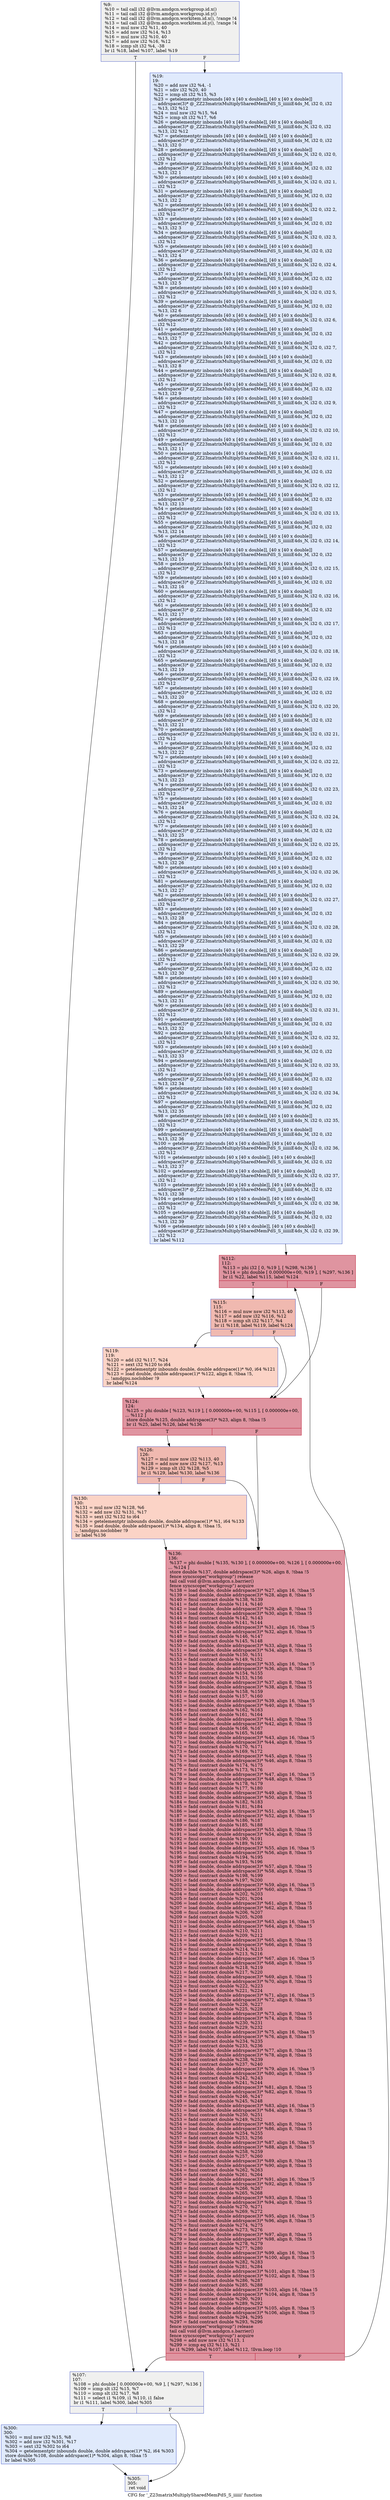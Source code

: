 digraph "CFG for '_Z23matrixMultiplySharedMemPdS_S_iiiiii' function" {
	label="CFG for '_Z23matrixMultiplySharedMemPdS_S_iiiiii' function";

	Node0x4e91a40 [shape=record,color="#3d50c3ff", style=filled, fillcolor="#dedcdb70",label="{%9:\l  %10 = tail call i32 @llvm.amdgcn.workgroup.id.x()\l  %11 = tail call i32 @llvm.amdgcn.workgroup.id.y()\l  %12 = tail call i32 @llvm.amdgcn.workitem.id.x(), !range !4\l  %13 = tail call i32 @llvm.amdgcn.workitem.id.y(), !range !4\l  %14 = mul nsw i32 %11, 40\l  %15 = add nsw i32 %14, %13\l  %16 = mul nsw i32 %10, 40\l  %17 = add nsw i32 %16, %12\l  %18 = icmp slt i32 %4, -38\l  br i1 %18, label %107, label %19\l|{<s0>T|<s1>F}}"];
	Node0x4e91a40:s0 -> Node0x4e94460;
	Node0x4e91a40:s1 -> Node0x4e944f0;
	Node0x4e944f0 [shape=record,color="#3d50c3ff", style=filled, fillcolor="#b9d0f970",label="{%19:\l19:                                               \l  %20 = add nsw i32 %4, -1\l  %21 = sdiv i32 %20, 40\l  %22 = icmp slt i32 %15, %3\l  %23 = getelementptr inbounds [40 x [40 x double]], [40 x [40 x double]]\l... addrspace(3)* @_ZZ23matrixMultiplySharedMemPdS_S_iiiiiiE4ds_M, i32 0, i32\l... %13, i32 %12\l  %24 = mul nsw i32 %15, %4\l  %25 = icmp slt i32 %17, %6\l  %26 = getelementptr inbounds [40 x [40 x double]], [40 x [40 x double]]\l... addrspace(3)* @_ZZ23matrixMultiplySharedMemPdS_S_iiiiiiE4ds_N, i32 0, i32\l... %13, i32 %12\l  %27 = getelementptr inbounds [40 x [40 x double]], [40 x [40 x double]]\l... addrspace(3)* @_ZZ23matrixMultiplySharedMemPdS_S_iiiiiiE4ds_M, i32 0, i32\l... %13, i32 0\l  %28 = getelementptr inbounds [40 x [40 x double]], [40 x [40 x double]]\l... addrspace(3)* @_ZZ23matrixMultiplySharedMemPdS_S_iiiiiiE4ds_N, i32 0, i32 0,\l... i32 %12\l  %29 = getelementptr inbounds [40 x [40 x double]], [40 x [40 x double]]\l... addrspace(3)* @_ZZ23matrixMultiplySharedMemPdS_S_iiiiiiE4ds_M, i32 0, i32\l... %13, i32 1\l  %30 = getelementptr inbounds [40 x [40 x double]], [40 x [40 x double]]\l... addrspace(3)* @_ZZ23matrixMultiplySharedMemPdS_S_iiiiiiE4ds_N, i32 0, i32 1,\l... i32 %12\l  %31 = getelementptr inbounds [40 x [40 x double]], [40 x [40 x double]]\l... addrspace(3)* @_ZZ23matrixMultiplySharedMemPdS_S_iiiiiiE4ds_M, i32 0, i32\l... %13, i32 2\l  %32 = getelementptr inbounds [40 x [40 x double]], [40 x [40 x double]]\l... addrspace(3)* @_ZZ23matrixMultiplySharedMemPdS_S_iiiiiiE4ds_N, i32 0, i32 2,\l... i32 %12\l  %33 = getelementptr inbounds [40 x [40 x double]], [40 x [40 x double]]\l... addrspace(3)* @_ZZ23matrixMultiplySharedMemPdS_S_iiiiiiE4ds_M, i32 0, i32\l... %13, i32 3\l  %34 = getelementptr inbounds [40 x [40 x double]], [40 x [40 x double]]\l... addrspace(3)* @_ZZ23matrixMultiplySharedMemPdS_S_iiiiiiE4ds_N, i32 0, i32 3,\l... i32 %12\l  %35 = getelementptr inbounds [40 x [40 x double]], [40 x [40 x double]]\l... addrspace(3)* @_ZZ23matrixMultiplySharedMemPdS_S_iiiiiiE4ds_M, i32 0, i32\l... %13, i32 4\l  %36 = getelementptr inbounds [40 x [40 x double]], [40 x [40 x double]]\l... addrspace(3)* @_ZZ23matrixMultiplySharedMemPdS_S_iiiiiiE4ds_N, i32 0, i32 4,\l... i32 %12\l  %37 = getelementptr inbounds [40 x [40 x double]], [40 x [40 x double]]\l... addrspace(3)* @_ZZ23matrixMultiplySharedMemPdS_S_iiiiiiE4ds_M, i32 0, i32\l... %13, i32 5\l  %38 = getelementptr inbounds [40 x [40 x double]], [40 x [40 x double]]\l... addrspace(3)* @_ZZ23matrixMultiplySharedMemPdS_S_iiiiiiE4ds_N, i32 0, i32 5,\l... i32 %12\l  %39 = getelementptr inbounds [40 x [40 x double]], [40 x [40 x double]]\l... addrspace(3)* @_ZZ23matrixMultiplySharedMemPdS_S_iiiiiiE4ds_M, i32 0, i32\l... %13, i32 6\l  %40 = getelementptr inbounds [40 x [40 x double]], [40 x [40 x double]]\l... addrspace(3)* @_ZZ23matrixMultiplySharedMemPdS_S_iiiiiiE4ds_N, i32 0, i32 6,\l... i32 %12\l  %41 = getelementptr inbounds [40 x [40 x double]], [40 x [40 x double]]\l... addrspace(3)* @_ZZ23matrixMultiplySharedMemPdS_S_iiiiiiE4ds_M, i32 0, i32\l... %13, i32 7\l  %42 = getelementptr inbounds [40 x [40 x double]], [40 x [40 x double]]\l... addrspace(3)* @_ZZ23matrixMultiplySharedMemPdS_S_iiiiiiE4ds_N, i32 0, i32 7,\l... i32 %12\l  %43 = getelementptr inbounds [40 x [40 x double]], [40 x [40 x double]]\l... addrspace(3)* @_ZZ23matrixMultiplySharedMemPdS_S_iiiiiiE4ds_M, i32 0, i32\l... %13, i32 8\l  %44 = getelementptr inbounds [40 x [40 x double]], [40 x [40 x double]]\l... addrspace(3)* @_ZZ23matrixMultiplySharedMemPdS_S_iiiiiiE4ds_N, i32 0, i32 8,\l... i32 %12\l  %45 = getelementptr inbounds [40 x [40 x double]], [40 x [40 x double]]\l... addrspace(3)* @_ZZ23matrixMultiplySharedMemPdS_S_iiiiiiE4ds_M, i32 0, i32\l... %13, i32 9\l  %46 = getelementptr inbounds [40 x [40 x double]], [40 x [40 x double]]\l... addrspace(3)* @_ZZ23matrixMultiplySharedMemPdS_S_iiiiiiE4ds_N, i32 0, i32 9,\l... i32 %12\l  %47 = getelementptr inbounds [40 x [40 x double]], [40 x [40 x double]]\l... addrspace(3)* @_ZZ23matrixMultiplySharedMemPdS_S_iiiiiiE4ds_M, i32 0, i32\l... %13, i32 10\l  %48 = getelementptr inbounds [40 x [40 x double]], [40 x [40 x double]]\l... addrspace(3)* @_ZZ23matrixMultiplySharedMemPdS_S_iiiiiiE4ds_N, i32 0, i32 10,\l... i32 %12\l  %49 = getelementptr inbounds [40 x [40 x double]], [40 x [40 x double]]\l... addrspace(3)* @_ZZ23matrixMultiplySharedMemPdS_S_iiiiiiE4ds_M, i32 0, i32\l... %13, i32 11\l  %50 = getelementptr inbounds [40 x [40 x double]], [40 x [40 x double]]\l... addrspace(3)* @_ZZ23matrixMultiplySharedMemPdS_S_iiiiiiE4ds_N, i32 0, i32 11,\l... i32 %12\l  %51 = getelementptr inbounds [40 x [40 x double]], [40 x [40 x double]]\l... addrspace(3)* @_ZZ23matrixMultiplySharedMemPdS_S_iiiiiiE4ds_M, i32 0, i32\l... %13, i32 12\l  %52 = getelementptr inbounds [40 x [40 x double]], [40 x [40 x double]]\l... addrspace(3)* @_ZZ23matrixMultiplySharedMemPdS_S_iiiiiiE4ds_N, i32 0, i32 12,\l... i32 %12\l  %53 = getelementptr inbounds [40 x [40 x double]], [40 x [40 x double]]\l... addrspace(3)* @_ZZ23matrixMultiplySharedMemPdS_S_iiiiiiE4ds_M, i32 0, i32\l... %13, i32 13\l  %54 = getelementptr inbounds [40 x [40 x double]], [40 x [40 x double]]\l... addrspace(3)* @_ZZ23matrixMultiplySharedMemPdS_S_iiiiiiE4ds_N, i32 0, i32 13,\l... i32 %12\l  %55 = getelementptr inbounds [40 x [40 x double]], [40 x [40 x double]]\l... addrspace(3)* @_ZZ23matrixMultiplySharedMemPdS_S_iiiiiiE4ds_M, i32 0, i32\l... %13, i32 14\l  %56 = getelementptr inbounds [40 x [40 x double]], [40 x [40 x double]]\l... addrspace(3)* @_ZZ23matrixMultiplySharedMemPdS_S_iiiiiiE4ds_N, i32 0, i32 14,\l... i32 %12\l  %57 = getelementptr inbounds [40 x [40 x double]], [40 x [40 x double]]\l... addrspace(3)* @_ZZ23matrixMultiplySharedMemPdS_S_iiiiiiE4ds_M, i32 0, i32\l... %13, i32 15\l  %58 = getelementptr inbounds [40 x [40 x double]], [40 x [40 x double]]\l... addrspace(3)* @_ZZ23matrixMultiplySharedMemPdS_S_iiiiiiE4ds_N, i32 0, i32 15,\l... i32 %12\l  %59 = getelementptr inbounds [40 x [40 x double]], [40 x [40 x double]]\l... addrspace(3)* @_ZZ23matrixMultiplySharedMemPdS_S_iiiiiiE4ds_M, i32 0, i32\l... %13, i32 16\l  %60 = getelementptr inbounds [40 x [40 x double]], [40 x [40 x double]]\l... addrspace(3)* @_ZZ23matrixMultiplySharedMemPdS_S_iiiiiiE4ds_N, i32 0, i32 16,\l... i32 %12\l  %61 = getelementptr inbounds [40 x [40 x double]], [40 x [40 x double]]\l... addrspace(3)* @_ZZ23matrixMultiplySharedMemPdS_S_iiiiiiE4ds_M, i32 0, i32\l... %13, i32 17\l  %62 = getelementptr inbounds [40 x [40 x double]], [40 x [40 x double]]\l... addrspace(3)* @_ZZ23matrixMultiplySharedMemPdS_S_iiiiiiE4ds_N, i32 0, i32 17,\l... i32 %12\l  %63 = getelementptr inbounds [40 x [40 x double]], [40 x [40 x double]]\l... addrspace(3)* @_ZZ23matrixMultiplySharedMemPdS_S_iiiiiiE4ds_M, i32 0, i32\l... %13, i32 18\l  %64 = getelementptr inbounds [40 x [40 x double]], [40 x [40 x double]]\l... addrspace(3)* @_ZZ23matrixMultiplySharedMemPdS_S_iiiiiiE4ds_N, i32 0, i32 18,\l... i32 %12\l  %65 = getelementptr inbounds [40 x [40 x double]], [40 x [40 x double]]\l... addrspace(3)* @_ZZ23matrixMultiplySharedMemPdS_S_iiiiiiE4ds_M, i32 0, i32\l... %13, i32 19\l  %66 = getelementptr inbounds [40 x [40 x double]], [40 x [40 x double]]\l... addrspace(3)* @_ZZ23matrixMultiplySharedMemPdS_S_iiiiiiE4ds_N, i32 0, i32 19,\l... i32 %12\l  %67 = getelementptr inbounds [40 x [40 x double]], [40 x [40 x double]]\l... addrspace(3)* @_ZZ23matrixMultiplySharedMemPdS_S_iiiiiiE4ds_M, i32 0, i32\l... %13, i32 20\l  %68 = getelementptr inbounds [40 x [40 x double]], [40 x [40 x double]]\l... addrspace(3)* @_ZZ23matrixMultiplySharedMemPdS_S_iiiiiiE4ds_N, i32 0, i32 20,\l... i32 %12\l  %69 = getelementptr inbounds [40 x [40 x double]], [40 x [40 x double]]\l... addrspace(3)* @_ZZ23matrixMultiplySharedMemPdS_S_iiiiiiE4ds_M, i32 0, i32\l... %13, i32 21\l  %70 = getelementptr inbounds [40 x [40 x double]], [40 x [40 x double]]\l... addrspace(3)* @_ZZ23matrixMultiplySharedMemPdS_S_iiiiiiE4ds_N, i32 0, i32 21,\l... i32 %12\l  %71 = getelementptr inbounds [40 x [40 x double]], [40 x [40 x double]]\l... addrspace(3)* @_ZZ23matrixMultiplySharedMemPdS_S_iiiiiiE4ds_M, i32 0, i32\l... %13, i32 22\l  %72 = getelementptr inbounds [40 x [40 x double]], [40 x [40 x double]]\l... addrspace(3)* @_ZZ23matrixMultiplySharedMemPdS_S_iiiiiiE4ds_N, i32 0, i32 22,\l... i32 %12\l  %73 = getelementptr inbounds [40 x [40 x double]], [40 x [40 x double]]\l... addrspace(3)* @_ZZ23matrixMultiplySharedMemPdS_S_iiiiiiE4ds_M, i32 0, i32\l... %13, i32 23\l  %74 = getelementptr inbounds [40 x [40 x double]], [40 x [40 x double]]\l... addrspace(3)* @_ZZ23matrixMultiplySharedMemPdS_S_iiiiiiE4ds_N, i32 0, i32 23,\l... i32 %12\l  %75 = getelementptr inbounds [40 x [40 x double]], [40 x [40 x double]]\l... addrspace(3)* @_ZZ23matrixMultiplySharedMemPdS_S_iiiiiiE4ds_M, i32 0, i32\l... %13, i32 24\l  %76 = getelementptr inbounds [40 x [40 x double]], [40 x [40 x double]]\l... addrspace(3)* @_ZZ23matrixMultiplySharedMemPdS_S_iiiiiiE4ds_N, i32 0, i32 24,\l... i32 %12\l  %77 = getelementptr inbounds [40 x [40 x double]], [40 x [40 x double]]\l... addrspace(3)* @_ZZ23matrixMultiplySharedMemPdS_S_iiiiiiE4ds_M, i32 0, i32\l... %13, i32 25\l  %78 = getelementptr inbounds [40 x [40 x double]], [40 x [40 x double]]\l... addrspace(3)* @_ZZ23matrixMultiplySharedMemPdS_S_iiiiiiE4ds_N, i32 0, i32 25,\l... i32 %12\l  %79 = getelementptr inbounds [40 x [40 x double]], [40 x [40 x double]]\l... addrspace(3)* @_ZZ23matrixMultiplySharedMemPdS_S_iiiiiiE4ds_M, i32 0, i32\l... %13, i32 26\l  %80 = getelementptr inbounds [40 x [40 x double]], [40 x [40 x double]]\l... addrspace(3)* @_ZZ23matrixMultiplySharedMemPdS_S_iiiiiiE4ds_N, i32 0, i32 26,\l... i32 %12\l  %81 = getelementptr inbounds [40 x [40 x double]], [40 x [40 x double]]\l... addrspace(3)* @_ZZ23matrixMultiplySharedMemPdS_S_iiiiiiE4ds_M, i32 0, i32\l... %13, i32 27\l  %82 = getelementptr inbounds [40 x [40 x double]], [40 x [40 x double]]\l... addrspace(3)* @_ZZ23matrixMultiplySharedMemPdS_S_iiiiiiE4ds_N, i32 0, i32 27,\l... i32 %12\l  %83 = getelementptr inbounds [40 x [40 x double]], [40 x [40 x double]]\l... addrspace(3)* @_ZZ23matrixMultiplySharedMemPdS_S_iiiiiiE4ds_M, i32 0, i32\l... %13, i32 28\l  %84 = getelementptr inbounds [40 x [40 x double]], [40 x [40 x double]]\l... addrspace(3)* @_ZZ23matrixMultiplySharedMemPdS_S_iiiiiiE4ds_N, i32 0, i32 28,\l... i32 %12\l  %85 = getelementptr inbounds [40 x [40 x double]], [40 x [40 x double]]\l... addrspace(3)* @_ZZ23matrixMultiplySharedMemPdS_S_iiiiiiE4ds_M, i32 0, i32\l... %13, i32 29\l  %86 = getelementptr inbounds [40 x [40 x double]], [40 x [40 x double]]\l... addrspace(3)* @_ZZ23matrixMultiplySharedMemPdS_S_iiiiiiE4ds_N, i32 0, i32 29,\l... i32 %12\l  %87 = getelementptr inbounds [40 x [40 x double]], [40 x [40 x double]]\l... addrspace(3)* @_ZZ23matrixMultiplySharedMemPdS_S_iiiiiiE4ds_M, i32 0, i32\l... %13, i32 30\l  %88 = getelementptr inbounds [40 x [40 x double]], [40 x [40 x double]]\l... addrspace(3)* @_ZZ23matrixMultiplySharedMemPdS_S_iiiiiiE4ds_N, i32 0, i32 30,\l... i32 %12\l  %89 = getelementptr inbounds [40 x [40 x double]], [40 x [40 x double]]\l... addrspace(3)* @_ZZ23matrixMultiplySharedMemPdS_S_iiiiiiE4ds_M, i32 0, i32\l... %13, i32 31\l  %90 = getelementptr inbounds [40 x [40 x double]], [40 x [40 x double]]\l... addrspace(3)* @_ZZ23matrixMultiplySharedMemPdS_S_iiiiiiE4ds_N, i32 0, i32 31,\l... i32 %12\l  %91 = getelementptr inbounds [40 x [40 x double]], [40 x [40 x double]]\l... addrspace(3)* @_ZZ23matrixMultiplySharedMemPdS_S_iiiiiiE4ds_M, i32 0, i32\l... %13, i32 32\l  %92 = getelementptr inbounds [40 x [40 x double]], [40 x [40 x double]]\l... addrspace(3)* @_ZZ23matrixMultiplySharedMemPdS_S_iiiiiiE4ds_N, i32 0, i32 32,\l... i32 %12\l  %93 = getelementptr inbounds [40 x [40 x double]], [40 x [40 x double]]\l... addrspace(3)* @_ZZ23matrixMultiplySharedMemPdS_S_iiiiiiE4ds_M, i32 0, i32\l... %13, i32 33\l  %94 = getelementptr inbounds [40 x [40 x double]], [40 x [40 x double]]\l... addrspace(3)* @_ZZ23matrixMultiplySharedMemPdS_S_iiiiiiE4ds_N, i32 0, i32 33,\l... i32 %12\l  %95 = getelementptr inbounds [40 x [40 x double]], [40 x [40 x double]]\l... addrspace(3)* @_ZZ23matrixMultiplySharedMemPdS_S_iiiiiiE4ds_M, i32 0, i32\l... %13, i32 34\l  %96 = getelementptr inbounds [40 x [40 x double]], [40 x [40 x double]]\l... addrspace(3)* @_ZZ23matrixMultiplySharedMemPdS_S_iiiiiiE4ds_N, i32 0, i32 34,\l... i32 %12\l  %97 = getelementptr inbounds [40 x [40 x double]], [40 x [40 x double]]\l... addrspace(3)* @_ZZ23matrixMultiplySharedMemPdS_S_iiiiiiE4ds_M, i32 0, i32\l... %13, i32 35\l  %98 = getelementptr inbounds [40 x [40 x double]], [40 x [40 x double]]\l... addrspace(3)* @_ZZ23matrixMultiplySharedMemPdS_S_iiiiiiE4ds_N, i32 0, i32 35,\l... i32 %12\l  %99 = getelementptr inbounds [40 x [40 x double]], [40 x [40 x double]]\l... addrspace(3)* @_ZZ23matrixMultiplySharedMemPdS_S_iiiiiiE4ds_M, i32 0, i32\l... %13, i32 36\l  %100 = getelementptr inbounds [40 x [40 x double]], [40 x [40 x double]]\l... addrspace(3)* @_ZZ23matrixMultiplySharedMemPdS_S_iiiiiiE4ds_N, i32 0, i32 36,\l... i32 %12\l  %101 = getelementptr inbounds [40 x [40 x double]], [40 x [40 x double]]\l... addrspace(3)* @_ZZ23matrixMultiplySharedMemPdS_S_iiiiiiE4ds_M, i32 0, i32\l... %13, i32 37\l  %102 = getelementptr inbounds [40 x [40 x double]], [40 x [40 x double]]\l... addrspace(3)* @_ZZ23matrixMultiplySharedMemPdS_S_iiiiiiE4ds_N, i32 0, i32 37,\l... i32 %12\l  %103 = getelementptr inbounds [40 x [40 x double]], [40 x [40 x double]]\l... addrspace(3)* @_ZZ23matrixMultiplySharedMemPdS_S_iiiiiiE4ds_M, i32 0, i32\l... %13, i32 38\l  %104 = getelementptr inbounds [40 x [40 x double]], [40 x [40 x double]]\l... addrspace(3)* @_ZZ23matrixMultiplySharedMemPdS_S_iiiiiiE4ds_N, i32 0, i32 38,\l... i32 %12\l  %105 = getelementptr inbounds [40 x [40 x double]], [40 x [40 x double]]\l... addrspace(3)* @_ZZ23matrixMultiplySharedMemPdS_S_iiiiiiE4ds_M, i32 0, i32\l... %13, i32 39\l  %106 = getelementptr inbounds [40 x [40 x double]], [40 x [40 x double]]\l... addrspace(3)* @_ZZ23matrixMultiplySharedMemPdS_S_iiiiiiE4ds_N, i32 0, i32 39,\l... i32 %12\l  br label %112\l}"];
	Node0x4e944f0 -> Node0x4e94860;
	Node0x4e94460 [shape=record,color="#3d50c3ff", style=filled, fillcolor="#dedcdb70",label="{%107:\l107:                                              \l  %108 = phi double [ 0.000000e+00, %9 ], [ %297, %136 ]\l  %109 = icmp slt i32 %15, %7\l  %110 = icmp slt i32 %17, %8\l  %111 = select i1 %109, i1 %110, i1 false\l  br i1 %111, label %300, label %305\l|{<s0>T|<s1>F}}"];
	Node0x4e94460:s0 -> Node0x4e9aa40;
	Node0x4e94460:s1 -> Node0x4e9aad0;
	Node0x4e94860 [shape=record,color="#b70d28ff", style=filled, fillcolor="#b70d2870",label="{%112:\l112:                                              \l  %113 = phi i32 [ 0, %19 ], [ %298, %136 ]\l  %114 = phi double [ 0.000000e+00, %19 ], [ %297, %136 ]\l  br i1 %22, label %115, label %124\l|{<s0>T|<s1>F}}"];
	Node0x4e94860:s0 -> Node0x4e9ada0;
	Node0x4e94860:s1 -> Node0x4e9ae30;
	Node0x4e9ada0 [shape=record,color="#3d50c3ff", style=filled, fillcolor="#de614d70",label="{%115:\l115:                                              \l  %116 = mul nuw nsw i32 %113, 40\l  %117 = add nuw i32 %116, %12\l  %118 = icmp slt i32 %117, %4\l  br i1 %118, label %119, label %124\l|{<s0>T|<s1>F}}"];
	Node0x4e9ada0:s0 -> Node0x4e9b120;
	Node0x4e9ada0:s1 -> Node0x4e9ae30;
	Node0x4e9b120 [shape=record,color="#3d50c3ff", style=filled, fillcolor="#f59c7d70",label="{%119:\l119:                                              \l  %120 = add i32 %117, %24\l  %121 = sext i32 %120 to i64\l  %122 = getelementptr inbounds double, double addrspace(1)* %0, i64 %121\l  %123 = load double, double addrspace(1)* %122, align 8, !tbaa !5,\l... !amdgpu.noclobber !9\l  br label %124\l}"];
	Node0x4e9b120 -> Node0x4e9ae30;
	Node0x4e9ae30 [shape=record,color="#b70d28ff", style=filled, fillcolor="#b70d2870",label="{%124:\l124:                                              \l  %125 = phi double [ %123, %119 ], [ 0.000000e+00, %115 ], [ 0.000000e+00,\l... %112 ]\l  store double %125, double addrspace(3)* %23, align 8, !tbaa !5\l  br i1 %25, label %126, label %136\l|{<s0>T|<s1>F}}"];
	Node0x4e9ae30:s0 -> Node0x4e9bec0;
	Node0x4e9ae30:s1 -> Node0x4e9a700;
	Node0x4e9bec0 [shape=record,color="#3d50c3ff", style=filled, fillcolor="#de614d70",label="{%126:\l126:                                              \l  %127 = mul nuw nsw i32 %113, 40\l  %128 = add nuw nsw i32 %127, %13\l  %129 = icmp slt i32 %128, %5\l  br i1 %129, label %130, label %136\l|{<s0>T|<s1>F}}"];
	Node0x4e9bec0:s0 -> Node0x4e971c0;
	Node0x4e9bec0:s1 -> Node0x4e9a700;
	Node0x4e971c0 [shape=record,color="#3d50c3ff", style=filled, fillcolor="#f59c7d70",label="{%130:\l130:                                              \l  %131 = mul nsw i32 %128, %6\l  %132 = add nsw i32 %131, %17\l  %133 = sext i32 %132 to i64\l  %134 = getelementptr inbounds double, double addrspace(1)* %1, i64 %133\l  %135 = load double, double addrspace(1)* %134, align 8, !tbaa !5,\l... !amdgpu.noclobber !9\l  br label %136\l}"];
	Node0x4e971c0 -> Node0x4e9a700;
	Node0x4e9a700 [shape=record,color="#b70d28ff", style=filled, fillcolor="#b70d2870",label="{%136:\l136:                                              \l  %137 = phi double [ %135, %130 ], [ 0.000000e+00, %126 ], [ 0.000000e+00,\l... %124 ]\l  store double %137, double addrspace(3)* %26, align 8, !tbaa !5\l  fence syncscope(\"workgroup\") release\l  tail call void @llvm.amdgcn.s.barrier()\l  fence syncscope(\"workgroup\") acquire\l  %138 = load double, double addrspace(3)* %27, align 16, !tbaa !5\l  %139 = load double, double addrspace(3)* %28, align 8, !tbaa !5\l  %140 = fmul contract double %138, %139\l  %141 = fadd contract double %114, %140\l  %142 = load double, double addrspace(3)* %29, align 8, !tbaa !5\l  %143 = load double, double addrspace(3)* %30, align 8, !tbaa !5\l  %144 = fmul contract double %142, %143\l  %145 = fadd contract double %141, %144\l  %146 = load double, double addrspace(3)* %31, align 16, !tbaa !5\l  %147 = load double, double addrspace(3)* %32, align 8, !tbaa !5\l  %148 = fmul contract double %146, %147\l  %149 = fadd contract double %145, %148\l  %150 = load double, double addrspace(3)* %33, align 8, !tbaa !5\l  %151 = load double, double addrspace(3)* %34, align 8, !tbaa !5\l  %152 = fmul contract double %150, %151\l  %153 = fadd contract double %149, %152\l  %154 = load double, double addrspace(3)* %35, align 16, !tbaa !5\l  %155 = load double, double addrspace(3)* %36, align 8, !tbaa !5\l  %156 = fmul contract double %154, %155\l  %157 = fadd contract double %153, %156\l  %158 = load double, double addrspace(3)* %37, align 8, !tbaa !5\l  %159 = load double, double addrspace(3)* %38, align 8, !tbaa !5\l  %160 = fmul contract double %158, %159\l  %161 = fadd contract double %157, %160\l  %162 = load double, double addrspace(3)* %39, align 16, !tbaa !5\l  %163 = load double, double addrspace(3)* %40, align 8, !tbaa !5\l  %164 = fmul contract double %162, %163\l  %165 = fadd contract double %161, %164\l  %166 = load double, double addrspace(3)* %41, align 8, !tbaa !5\l  %167 = load double, double addrspace(3)* %42, align 8, !tbaa !5\l  %168 = fmul contract double %166, %167\l  %169 = fadd contract double %165, %168\l  %170 = load double, double addrspace(3)* %43, align 16, !tbaa !5\l  %171 = load double, double addrspace(3)* %44, align 8, !tbaa !5\l  %172 = fmul contract double %170, %171\l  %173 = fadd contract double %169, %172\l  %174 = load double, double addrspace(3)* %45, align 8, !tbaa !5\l  %175 = load double, double addrspace(3)* %46, align 8, !tbaa !5\l  %176 = fmul contract double %174, %175\l  %177 = fadd contract double %173, %176\l  %178 = load double, double addrspace(3)* %47, align 16, !tbaa !5\l  %179 = load double, double addrspace(3)* %48, align 8, !tbaa !5\l  %180 = fmul contract double %178, %179\l  %181 = fadd contract double %177, %180\l  %182 = load double, double addrspace(3)* %49, align 8, !tbaa !5\l  %183 = load double, double addrspace(3)* %50, align 8, !tbaa !5\l  %184 = fmul contract double %182, %183\l  %185 = fadd contract double %181, %184\l  %186 = load double, double addrspace(3)* %51, align 16, !tbaa !5\l  %187 = load double, double addrspace(3)* %52, align 8, !tbaa !5\l  %188 = fmul contract double %186, %187\l  %189 = fadd contract double %185, %188\l  %190 = load double, double addrspace(3)* %53, align 8, !tbaa !5\l  %191 = load double, double addrspace(3)* %54, align 8, !tbaa !5\l  %192 = fmul contract double %190, %191\l  %193 = fadd contract double %189, %192\l  %194 = load double, double addrspace(3)* %55, align 16, !tbaa !5\l  %195 = load double, double addrspace(3)* %56, align 8, !tbaa !5\l  %196 = fmul contract double %194, %195\l  %197 = fadd contract double %193, %196\l  %198 = load double, double addrspace(3)* %57, align 8, !tbaa !5\l  %199 = load double, double addrspace(3)* %58, align 8, !tbaa !5\l  %200 = fmul contract double %198, %199\l  %201 = fadd contract double %197, %200\l  %202 = load double, double addrspace(3)* %59, align 16, !tbaa !5\l  %203 = load double, double addrspace(3)* %60, align 8, !tbaa !5\l  %204 = fmul contract double %202, %203\l  %205 = fadd contract double %201, %204\l  %206 = load double, double addrspace(3)* %61, align 8, !tbaa !5\l  %207 = load double, double addrspace(3)* %62, align 8, !tbaa !5\l  %208 = fmul contract double %206, %207\l  %209 = fadd contract double %205, %208\l  %210 = load double, double addrspace(3)* %63, align 16, !tbaa !5\l  %211 = load double, double addrspace(3)* %64, align 8, !tbaa !5\l  %212 = fmul contract double %210, %211\l  %213 = fadd contract double %209, %212\l  %214 = load double, double addrspace(3)* %65, align 8, !tbaa !5\l  %215 = load double, double addrspace(3)* %66, align 8, !tbaa !5\l  %216 = fmul contract double %214, %215\l  %217 = fadd contract double %213, %216\l  %218 = load double, double addrspace(3)* %67, align 16, !tbaa !5\l  %219 = load double, double addrspace(3)* %68, align 8, !tbaa !5\l  %220 = fmul contract double %218, %219\l  %221 = fadd contract double %217, %220\l  %222 = load double, double addrspace(3)* %69, align 8, !tbaa !5\l  %223 = load double, double addrspace(3)* %70, align 8, !tbaa !5\l  %224 = fmul contract double %222, %223\l  %225 = fadd contract double %221, %224\l  %226 = load double, double addrspace(3)* %71, align 16, !tbaa !5\l  %227 = load double, double addrspace(3)* %72, align 8, !tbaa !5\l  %228 = fmul contract double %226, %227\l  %229 = fadd contract double %225, %228\l  %230 = load double, double addrspace(3)* %73, align 8, !tbaa !5\l  %231 = load double, double addrspace(3)* %74, align 8, !tbaa !5\l  %232 = fmul contract double %230, %231\l  %233 = fadd contract double %229, %232\l  %234 = load double, double addrspace(3)* %75, align 16, !tbaa !5\l  %235 = load double, double addrspace(3)* %76, align 8, !tbaa !5\l  %236 = fmul contract double %234, %235\l  %237 = fadd contract double %233, %236\l  %238 = load double, double addrspace(3)* %77, align 8, !tbaa !5\l  %239 = load double, double addrspace(3)* %78, align 8, !tbaa !5\l  %240 = fmul contract double %238, %239\l  %241 = fadd contract double %237, %240\l  %242 = load double, double addrspace(3)* %79, align 16, !tbaa !5\l  %243 = load double, double addrspace(3)* %80, align 8, !tbaa !5\l  %244 = fmul contract double %242, %243\l  %245 = fadd contract double %241, %244\l  %246 = load double, double addrspace(3)* %81, align 8, !tbaa !5\l  %247 = load double, double addrspace(3)* %82, align 8, !tbaa !5\l  %248 = fmul contract double %246, %247\l  %249 = fadd contract double %245, %248\l  %250 = load double, double addrspace(3)* %83, align 16, !tbaa !5\l  %251 = load double, double addrspace(3)* %84, align 8, !tbaa !5\l  %252 = fmul contract double %250, %251\l  %253 = fadd contract double %249, %252\l  %254 = load double, double addrspace(3)* %85, align 8, !tbaa !5\l  %255 = load double, double addrspace(3)* %86, align 8, !tbaa !5\l  %256 = fmul contract double %254, %255\l  %257 = fadd contract double %253, %256\l  %258 = load double, double addrspace(3)* %87, align 16, !tbaa !5\l  %259 = load double, double addrspace(3)* %88, align 8, !tbaa !5\l  %260 = fmul contract double %258, %259\l  %261 = fadd contract double %257, %260\l  %262 = load double, double addrspace(3)* %89, align 8, !tbaa !5\l  %263 = load double, double addrspace(3)* %90, align 8, !tbaa !5\l  %264 = fmul contract double %262, %263\l  %265 = fadd contract double %261, %264\l  %266 = load double, double addrspace(3)* %91, align 16, !tbaa !5\l  %267 = load double, double addrspace(3)* %92, align 8, !tbaa !5\l  %268 = fmul contract double %266, %267\l  %269 = fadd contract double %265, %268\l  %270 = load double, double addrspace(3)* %93, align 8, !tbaa !5\l  %271 = load double, double addrspace(3)* %94, align 8, !tbaa !5\l  %272 = fmul contract double %270, %271\l  %273 = fadd contract double %269, %272\l  %274 = load double, double addrspace(3)* %95, align 16, !tbaa !5\l  %275 = load double, double addrspace(3)* %96, align 8, !tbaa !5\l  %276 = fmul contract double %274, %275\l  %277 = fadd contract double %273, %276\l  %278 = load double, double addrspace(3)* %97, align 8, !tbaa !5\l  %279 = load double, double addrspace(3)* %98, align 8, !tbaa !5\l  %280 = fmul contract double %278, %279\l  %281 = fadd contract double %277, %280\l  %282 = load double, double addrspace(3)* %99, align 16, !tbaa !5\l  %283 = load double, double addrspace(3)* %100, align 8, !tbaa !5\l  %284 = fmul contract double %282, %283\l  %285 = fadd contract double %281, %284\l  %286 = load double, double addrspace(3)* %101, align 8, !tbaa !5\l  %287 = load double, double addrspace(3)* %102, align 8, !tbaa !5\l  %288 = fmul contract double %286, %287\l  %289 = fadd contract double %285, %288\l  %290 = load double, double addrspace(3)* %103, align 16, !tbaa !5\l  %291 = load double, double addrspace(3)* %104, align 8, !tbaa !5\l  %292 = fmul contract double %290, %291\l  %293 = fadd contract double %289, %292\l  %294 = load double, double addrspace(3)* %105, align 8, !tbaa !5\l  %295 = load double, double addrspace(3)* %106, align 8, !tbaa !5\l  %296 = fmul contract double %294, %295\l  %297 = fadd contract double %293, %296\l  fence syncscope(\"workgroup\") release\l  tail call void @llvm.amdgcn.s.barrier()\l  fence syncscope(\"workgroup\") acquire\l  %298 = add nuw nsw i32 %113, 1\l  %299 = icmp eq i32 %113, %21\l  br i1 %299, label %107, label %112, !llvm.loop !10\l|{<s0>T|<s1>F}}"];
	Node0x4e9a700:s0 -> Node0x4e94460;
	Node0x4e9a700:s1 -> Node0x4e94860;
	Node0x4e9aa40 [shape=record,color="#3d50c3ff", style=filled, fillcolor="#b9d0f970",label="{%300:\l300:                                              \l  %301 = mul nsw i32 %15, %8\l  %302 = add nsw i32 %301, %17\l  %303 = sext i32 %302 to i64\l  %304 = getelementptr inbounds double, double addrspace(1)* %2, i64 %303\l  store double %108, double addrspace(1)* %304, align 8, !tbaa !5\l  br label %305\l}"];
	Node0x4e9aa40 -> Node0x4e9aad0;
	Node0x4e9aad0 [shape=record,color="#3d50c3ff", style=filled, fillcolor="#dedcdb70",label="{%305:\l305:                                              \l  ret void\l}"];
}
